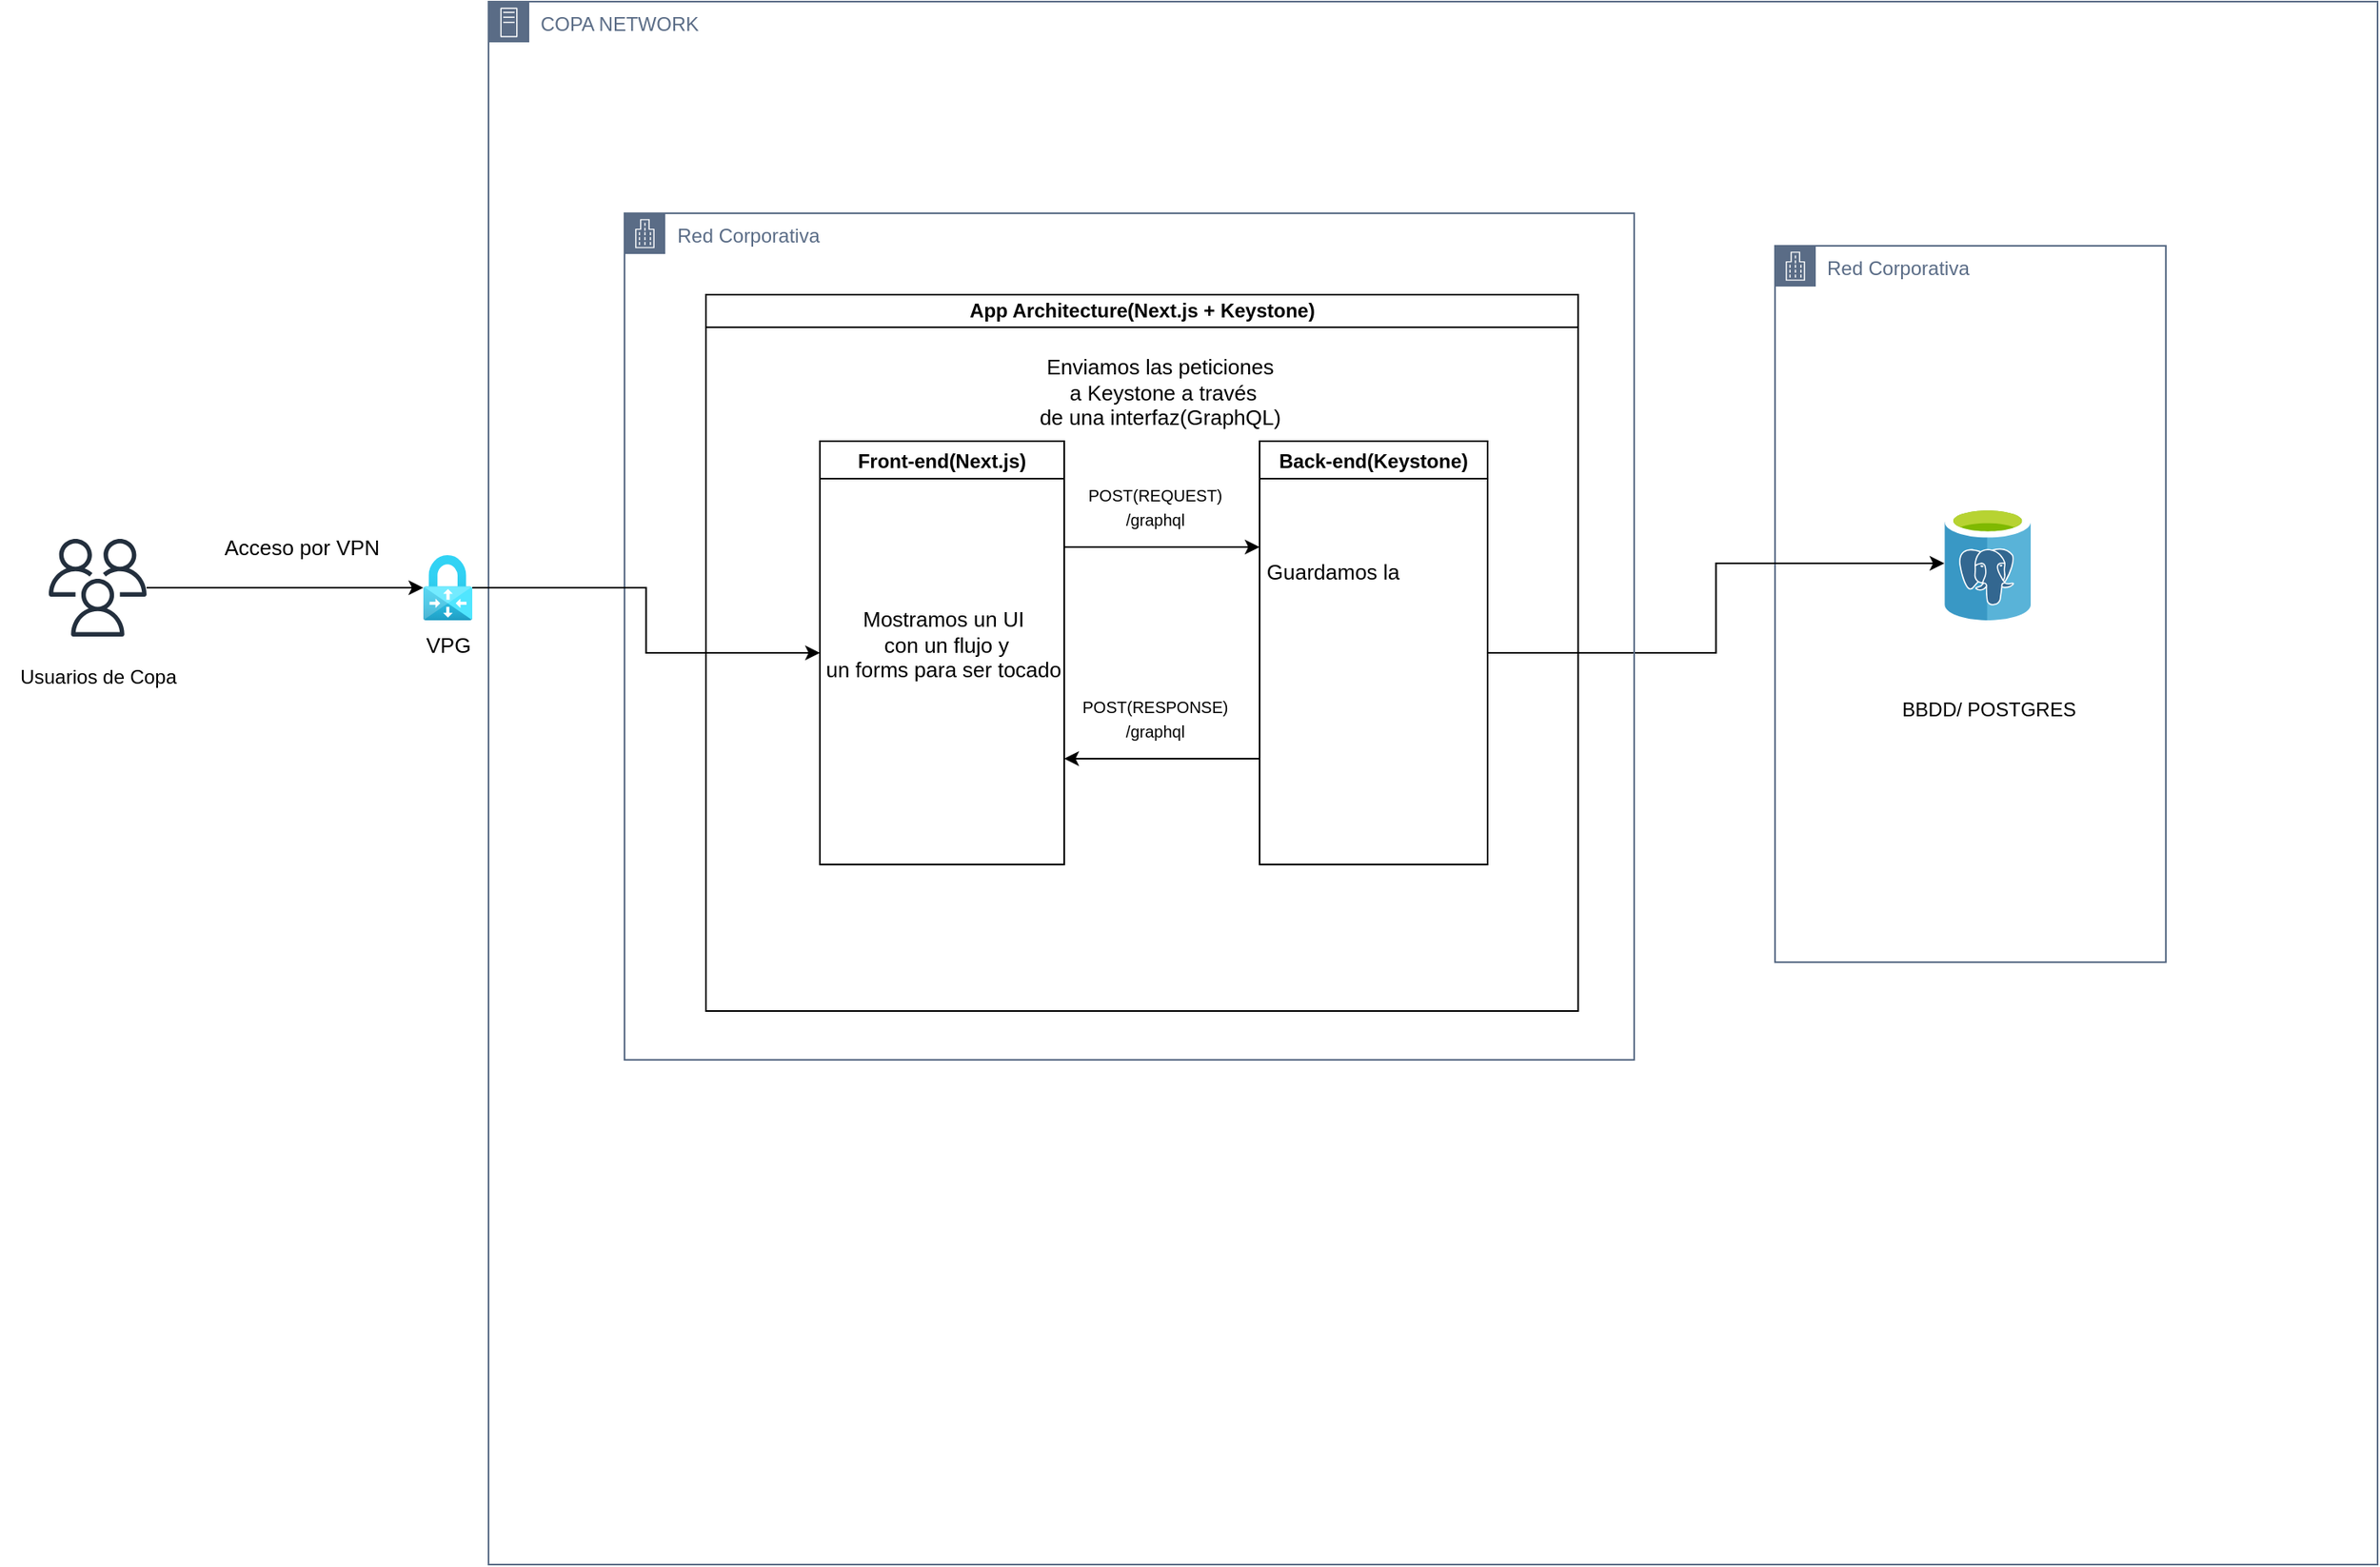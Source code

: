 <mxfile version="20.2.3" type="github">
  <diagram id="prtHgNgQTEPvFCAcTncT" name="Page-1">
    <mxGraphModel dx="1093" dy="567" grid="1" gridSize="10" guides="1" tooltips="1" connect="1" arrows="1" fold="1" page="1" pageScale="1" pageWidth="827" pageHeight="1169" math="0" shadow="0">
      <root>
        <mxCell id="0" />
        <mxCell id="1" parent="0" />
        <mxCell id="KtkspPWJX3KY1ykPAWwm-6" value="COPA NETWORK" style="points=[[0,0],[0.25,0],[0.5,0],[0.75,0],[1,0],[1,0.25],[1,0.5],[1,0.75],[1,1],[0.75,1],[0.5,1],[0.25,1],[0,1],[0,0.75],[0,0.5],[0,0.25]];outlineConnect=0;gradientColor=none;html=1;whiteSpace=wrap;fontSize=12;fontStyle=0;container=1;pointerEvents=0;collapsible=0;recursiveResize=0;shape=mxgraph.aws4.group;grIcon=mxgraph.aws4.group_on_premise;strokeColor=#5A6C86;fillColor=none;verticalAlign=top;align=left;spacingLeft=30;fontColor=#5A6C86;dashed=0;" vertex="1" parent="1">
          <mxGeometry x="330" y="80" width="1160" height="960" as="geometry" />
        </mxCell>
        <mxCell id="KtkspPWJX3KY1ykPAWwm-15" value="Red Corporativa" style="points=[[0,0],[0.25,0],[0.5,0],[0.75,0],[1,0],[1,0.25],[1,0.5],[1,0.75],[1,1],[0.75,1],[0.5,1],[0.25,1],[0,1],[0,0.75],[0,0.5],[0,0.25]];outlineConnect=0;gradientColor=none;html=1;whiteSpace=wrap;fontSize=12;fontStyle=0;container=1;pointerEvents=0;collapsible=0;recursiveResize=0;shape=mxgraph.aws4.group;grIcon=mxgraph.aws4.group_corporate_data_center;strokeColor=#5A6C86;fillColor=none;verticalAlign=top;align=left;spacingLeft=30;fontColor=#5A6C86;dashed=0;" vertex="1" parent="KtkspPWJX3KY1ykPAWwm-6">
          <mxGeometry x="790" y="150" width="240" height="440" as="geometry" />
        </mxCell>
        <mxCell id="KtkspPWJX3KY1ykPAWwm-17" value="BBDD/ POSTGRES" style="text;html=1;align=center;verticalAlign=middle;resizable=0;points=[];autosize=1;strokeColor=none;fillColor=none;" vertex="1" parent="KtkspPWJX3KY1ykPAWwm-15">
          <mxGeometry x="65.61" y="270" width="130" height="30" as="geometry" />
        </mxCell>
        <mxCell id="KtkspPWJX3KY1ykPAWwm-18" value="" style="sketch=0;aspect=fixed;html=1;points=[];align=center;image;fontSize=12;image=img/lib/mscae/Azure_Database_for_PostgreSQL_servers.svg;" vertex="1" parent="KtkspPWJX3KY1ykPAWwm-15">
          <mxGeometry x="104" y="160" width="53.21" height="70.01" as="geometry" />
        </mxCell>
        <mxCell id="KtkspPWJX3KY1ykPAWwm-20" style="edgeStyle=orthogonalEdgeStyle;rounded=0;orthogonalLoop=1;jettySize=auto;html=1;exitX=1;exitY=0.5;exitDx=0;exitDy=0;" edge="1" parent="KtkspPWJX3KY1ykPAWwm-6" source="KtkspPWJX3KY1ykPAWwm-2" target="KtkspPWJX3KY1ykPAWwm-18">
          <mxGeometry relative="1" as="geometry" />
        </mxCell>
        <mxCell id="KtkspPWJX3KY1ykPAWwm-26" value="Red Corporativa" style="points=[[0,0],[0.25,0],[0.5,0],[0.75,0],[1,0],[1,0.25],[1,0.5],[1,0.75],[1,1],[0.75,1],[0.5,1],[0.25,1],[0,1],[0,0.75],[0,0.5],[0,0.25]];outlineConnect=0;gradientColor=none;html=1;whiteSpace=wrap;fontSize=12;fontStyle=0;container=1;pointerEvents=0;collapsible=0;recursiveResize=0;shape=mxgraph.aws4.group;grIcon=mxgraph.aws4.group_corporate_data_center;strokeColor=#5A6C86;fillColor=none;verticalAlign=top;align=left;spacingLeft=30;fontColor=#5A6C86;dashed=0;" vertex="1" parent="KtkspPWJX3KY1ykPAWwm-6">
          <mxGeometry x="83.5" y="130" width="620" height="520" as="geometry" />
        </mxCell>
        <mxCell id="dNxyNK7c78bLwvsdeMH5-11" value="App Architecture(Next.js + Keystone)" style="swimlane;html=1;startSize=20;horizontal=1;containerType=tree;glass=0;" parent="KtkspPWJX3KY1ykPAWwm-26" vertex="1">
          <mxGeometry x="50" y="50" width="535.61" height="440" as="geometry" />
        </mxCell>
        <mxCell id="KtkspPWJX3KY1ykPAWwm-31" style="edgeStyle=orthogonalEdgeStyle;rounded=0;orthogonalLoop=1;jettySize=auto;html=1;exitX=1;exitY=0.25;exitDx=0;exitDy=0;entryX=0;entryY=0.25;entryDx=0;entryDy=0;" edge="1" parent="dNxyNK7c78bLwvsdeMH5-11" source="KtkspPWJX3KY1ykPAWwm-7" target="KtkspPWJX3KY1ykPAWwm-2">
          <mxGeometry relative="1" as="geometry" />
        </mxCell>
        <mxCell id="KtkspPWJX3KY1ykPAWwm-7" value="Front-end(Next.js)" style="swimlane;" vertex="1" parent="dNxyNK7c78bLwvsdeMH5-11">
          <mxGeometry x="70" y="90" width="150" height="260" as="geometry" />
        </mxCell>
        <mxCell id="KtkspPWJX3KY1ykPAWwm-41" value="Mostramos un UI&lt;br&gt;&amp;nbsp;con un flujo y &lt;br&gt;un forms para ser tocado" style="text;html=1;align=center;verticalAlign=middle;resizable=0;points=[];autosize=1;strokeColor=none;fillColor=none;fontSize=13;" vertex="1" parent="KtkspPWJX3KY1ykPAWwm-7">
          <mxGeometry x="-10" y="95" width="170" height="60" as="geometry" />
        </mxCell>
        <mxCell id="KtkspPWJX3KY1ykPAWwm-36" style="edgeStyle=orthogonalEdgeStyle;rounded=0;orthogonalLoop=1;jettySize=auto;html=1;exitX=0;exitY=0.75;exitDx=0;exitDy=0;entryX=1;entryY=0.75;entryDx=0;entryDy=0;fontSize=10;" edge="1" parent="dNxyNK7c78bLwvsdeMH5-11" source="KtkspPWJX3KY1ykPAWwm-2" target="KtkspPWJX3KY1ykPAWwm-7">
          <mxGeometry relative="1" as="geometry" />
        </mxCell>
        <mxCell id="KtkspPWJX3KY1ykPAWwm-2" value="Back-end(Keystone)" style="swimlane;" vertex="1" parent="dNxyNK7c78bLwvsdeMH5-11">
          <mxGeometry x="340" y="90" width="140" height="260" as="geometry" />
        </mxCell>
        <mxCell id="KtkspPWJX3KY1ykPAWwm-33" value="&lt;font style=&quot;font-size: 10px;&quot;&gt;POST(REQUEST)&lt;br&gt;/graphql&lt;/font&gt;" style="text;html=1;align=center;verticalAlign=middle;resizable=0;points=[];autosize=1;strokeColor=none;fillColor=none;" vertex="1" parent="dNxyNK7c78bLwvsdeMH5-11">
          <mxGeometry x="220" y="110" width="110" height="40" as="geometry" />
        </mxCell>
        <mxCell id="KtkspPWJX3KY1ykPAWwm-35" value="&lt;font style=&quot;font-size: 10px;&quot;&gt;POST(RESPONSE)&lt;br&gt;/graphql&lt;/font&gt;" style="text;html=1;align=center;verticalAlign=middle;resizable=0;points=[];autosize=1;strokeColor=none;fillColor=none;" vertex="1" parent="dNxyNK7c78bLwvsdeMH5-11">
          <mxGeometry x="220" y="240" width="110" height="40" as="geometry" />
        </mxCell>
        <mxCell id="KtkspPWJX3KY1ykPAWwm-42" value="Enviamos las peticiones&lt;br&gt;&amp;nbsp;a Keystone a través &lt;br&gt;de una interfaz(GraphQL)" style="text;html=1;align=center;verticalAlign=middle;resizable=0;points=[];autosize=1;strokeColor=none;fillColor=none;fontSize=13;" vertex="1" parent="dNxyNK7c78bLwvsdeMH5-11">
          <mxGeometry x="193.5" y="30" width="170" height="60" as="geometry" />
        </mxCell>
        <mxCell id="KtkspPWJX3KY1ykPAWwm-38" style="edgeStyle=orthogonalEdgeStyle;rounded=0;orthogonalLoop=1;jettySize=auto;html=1;fontSize=10;" edge="1" parent="1" source="KtkspPWJX3KY1ykPAWwm-8" target="KtkspPWJX3KY1ykPAWwm-37">
          <mxGeometry relative="1" as="geometry" />
        </mxCell>
        <mxCell id="KtkspPWJX3KY1ykPAWwm-8" value="" style="sketch=0;outlineConnect=0;fontColor=#232F3E;gradientColor=none;fillColor=#232F3D;strokeColor=none;dashed=0;verticalLabelPosition=bottom;verticalAlign=top;align=center;html=1;fontSize=12;fontStyle=0;aspect=fixed;pointerEvents=1;shape=mxgraph.aws4.users;" vertex="1" parent="1">
          <mxGeometry x="60" y="410" width="60" height="60" as="geometry" />
        </mxCell>
        <mxCell id="KtkspPWJX3KY1ykPAWwm-9" value="Usuarios de Copa" style="text;html=1;align=center;verticalAlign=middle;resizable=0;points=[];autosize=1;strokeColor=none;fillColor=none;" vertex="1" parent="1">
          <mxGeometry x="30" y="480" width="120" height="30" as="geometry" />
        </mxCell>
        <mxCell id="KtkspPWJX3KY1ykPAWwm-30" value="&lt;font style=&quot;font-size: 13px;&quot;&gt;Acceso por VPN&lt;/font&gt;" style="text;html=1;align=center;verticalAlign=middle;resizable=0;points=[];autosize=1;strokeColor=none;fillColor=none;" vertex="1" parent="1">
          <mxGeometry x="155" y="400" width="120" height="30" as="geometry" />
        </mxCell>
        <mxCell id="KtkspPWJX3KY1ykPAWwm-39" style="edgeStyle=orthogonalEdgeStyle;rounded=0;orthogonalLoop=1;jettySize=auto;html=1;entryX=0;entryY=0.5;entryDx=0;entryDy=0;fontSize=10;" edge="1" parent="1" source="KtkspPWJX3KY1ykPAWwm-37" target="KtkspPWJX3KY1ykPAWwm-7">
          <mxGeometry relative="1" as="geometry" />
        </mxCell>
        <mxCell id="KtkspPWJX3KY1ykPAWwm-37" value="" style="aspect=fixed;html=1;points=[];align=center;image;fontSize=12;image=img/lib/azure2/networking/Virtual_Network_Gateways.svg;" vertex="1" parent="1">
          <mxGeometry x="289.93" y="420" width="30.14" height="40" as="geometry" />
        </mxCell>
        <mxCell id="KtkspPWJX3KY1ykPAWwm-40" value="VPG" style="text;html=1;align=center;verticalAlign=middle;resizable=0;points=[];autosize=1;strokeColor=none;fillColor=none;fontSize=13;" vertex="1" parent="1">
          <mxGeometry x="280" y="460" width="50" height="30" as="geometry" />
        </mxCell>
        <mxCell id="KtkspPWJX3KY1ykPAWwm-43" value="Guardamos la&amp;nbsp;" style="text;html=1;align=center;verticalAlign=middle;resizable=0;points=[];autosize=1;strokeColor=none;fillColor=none;fontSize=13;" vertex="1" parent="1">
          <mxGeometry x="795" y="415" width="110" height="30" as="geometry" />
        </mxCell>
      </root>
    </mxGraphModel>
  </diagram>
</mxfile>
